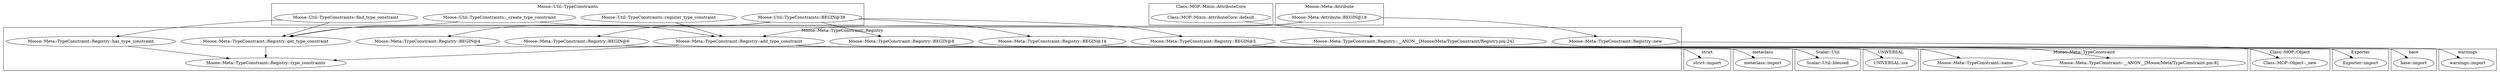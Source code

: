 digraph {
graph [overlap=false]
subgraph cluster_warnings {
	label="warnings";
	"warnings::import";
}
subgraph cluster_Moose_Util_TypeConstraints {
	label="Moose::Util::TypeConstraints";
	"Moose::Util::TypeConstraints::_create_type_constraint";
	"Moose::Util::TypeConstraints::BEGIN@38";
	"Moose::Util::TypeConstraints::find_type_constraint";
	"Moose::Util::TypeConstraints::register_type_constraint";
}
subgraph cluster_Moose_Meta_TypeConstraint_Registry {
	label="Moose::Meta::TypeConstraint::Registry";
	"Moose::Meta::TypeConstraint::Registry::type_constraints";
	"Moose::Meta::TypeConstraint::Registry::BEGIN@4";
	"Moose::Meta::TypeConstraint::Registry::__ANON__[Moose/Meta/TypeConstraint/Registry.pm:24]";
	"Moose::Meta::TypeConstraint::Registry::BEGIN@6";
	"Moose::Meta::TypeConstraint::Registry::add_type_constraint";
	"Moose::Meta::TypeConstraint::Registry::get_type_constraint";
	"Moose::Meta::TypeConstraint::Registry::new";
	"Moose::Meta::TypeConstraint::Registry::BEGIN@8";
	"Moose::Meta::TypeConstraint::Registry::has_type_constraint";
	"Moose::Meta::TypeConstraint::Registry::BEGIN@14";
	"Moose::Meta::TypeConstraint::Registry::BEGIN@5";
}
subgraph cluster_metaclass {
	label="metaclass";
	"metaclass::import";
}
subgraph cluster_Scalar_Util {
	label="Scalar::Util";
	"Scalar::Util::blessed";
}
subgraph cluster_UNIVERSAL {
	label="UNIVERSAL";
	"UNIVERSAL::isa";
}
subgraph cluster_Class_MOP_Object {
	label="Class::MOP::Object";
	"Class::MOP::Object::_new";
}
subgraph cluster_base {
	label="base";
	"base::import";
}
subgraph cluster_strict {
	label="strict";
	"strict::import";
}
subgraph cluster_Exporter {
	label="Exporter";
	"Exporter::import";
}
subgraph cluster_Class_MOP_Mixin_AttributeCore {
	label="Class::MOP::Mixin::AttributeCore";
	"Class::MOP::Mixin::AttributeCore::default";
}
subgraph cluster_Moose_Meta_Attribute {
	label="Moose::Meta::Attribute";
	"Moose::Meta::Attribute::BEGIN@18";
}
subgraph cluster_Moose_Meta_TypeConstraint {
	label="Moose::Meta::TypeConstraint";
	"Moose::Meta::TypeConstraint::name";
	"Moose::Meta::TypeConstraint::__ANON__[Moose/Meta/TypeConstraint.pm:8]";
}
"Moose::Meta::TypeConstraint::Registry::has_type_constraint" -> "Moose::Meta::TypeConstraint::Registry::type_constraints";
"Moose::Meta::TypeConstraint::Registry::add_type_constraint" -> "Moose::Meta::TypeConstraint::Registry::type_constraints";
"Moose::Meta::TypeConstraint::Registry::get_type_constraint" -> "Moose::Meta::TypeConstraint::Registry::type_constraints";
"Moose::Util::TypeConstraints::BEGIN@38" -> "Moose::Meta::TypeConstraint::Registry::BEGIN@4";
"Moose::Meta::TypeConstraint::Registry::new" -> "Class::MOP::Object::_new";
"Moose::Meta::TypeConstraint::Registry::BEGIN@8" -> "Exporter::import";
"Moose::Meta::Attribute::BEGIN@18" -> "Moose::Meta::TypeConstraint::Registry::new";
"Moose::Meta::TypeConstraint::Registry::add_type_constraint" -> "Moose::Meta::TypeConstraint::name";
"Class::MOP::Mixin::AttributeCore::default" -> "Moose::Meta::TypeConstraint::Registry::__ANON__[Moose/Meta/TypeConstraint/Registry.pm:24]";
"Moose::Meta::TypeConstraint::Registry::add_type_constraint" -> "Scalar::Util::blessed";
"Moose::Meta::TypeConstraint::Registry::add_type_constraint" -> "Moose::Meta::TypeConstraint::__ANON__[Moose/Meta/TypeConstraint.pm:8]";
"Moose::Util::TypeConstraints::BEGIN@38" -> "Moose::Meta::TypeConstraint::Registry::BEGIN@6";
"Moose::Meta::TypeConstraint::Registry::BEGIN@6" -> "metaclass::import";
"Moose::Util::TypeConstraints::BEGIN@38" -> "Moose::Meta::TypeConstraint::Registry::BEGIN@8";
"Moose::Util::TypeConstraints::_create_type_constraint" -> "Moose::Meta::TypeConstraint::Registry::add_type_constraint";
"Moose::Meta::Attribute::BEGIN@18" -> "Moose::Meta::TypeConstraint::Registry::add_type_constraint";
"Moose::Util::TypeConstraints::register_type_constraint" -> "Moose::Meta::TypeConstraint::Registry::add_type_constraint";
"Moose::Meta::TypeConstraint::Registry::BEGIN@14" -> "base::import";
"Moose::Meta::TypeConstraint::Registry::add_type_constraint" -> "UNIVERSAL::isa";
"Moose::Util::TypeConstraints::BEGIN@38" -> "Moose::Meta::TypeConstraint::Registry::BEGIN@5";
"Moose::Meta::TypeConstraint::Registry::BEGIN@5" -> "warnings::import";
"Moose::Util::TypeConstraints::_create_type_constraint" -> "Moose::Meta::TypeConstraint::Registry::get_type_constraint";
"Moose::Meta::Attribute::BEGIN@18" -> "Moose::Meta::TypeConstraint::Registry::get_type_constraint";
"Moose::Util::TypeConstraints::find_type_constraint" -> "Moose::Meta::TypeConstraint::Registry::get_type_constraint";
"Moose::Util::TypeConstraints::find_type_constraint" -> "Moose::Meta::TypeConstraint::Registry::has_type_constraint";
"Moose::Util::TypeConstraints::BEGIN@38" -> "Moose::Meta::TypeConstraint::Registry::BEGIN@14";
"Moose::Meta::TypeConstraint::Registry::BEGIN@4" -> "strict::import";
}
